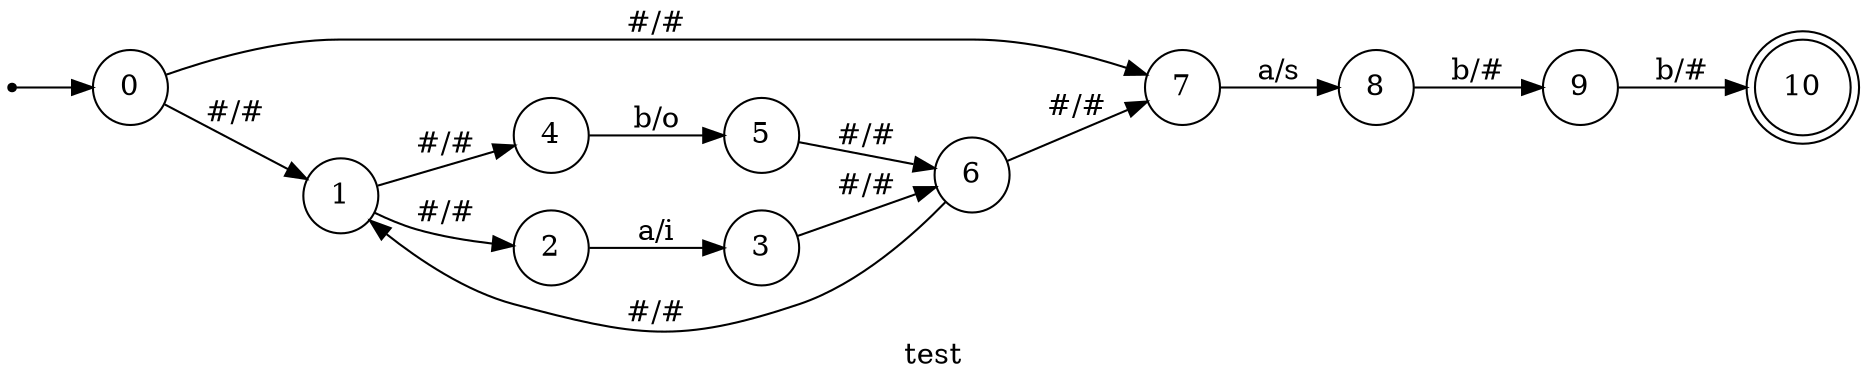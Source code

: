 digraph G {
	rankdir=LR;
	label="test"
	init0 [shape=point];
	init0 -> 0;
	0 [shape=circle]
	0 -> 7 [label="#/#"]
	0 -> 1 [label="#/#"]
	1 [shape=circle]
	1 -> 4 [label="#/#"]
	1 -> 2 [label="#/#"]
	10 [shape=doublecircle]
	2 [shape=circle]
	2 -> 3 [label="a/i"]
	3 [shape=circle]
	3 -> 6 [label="#/#"]
	4 [shape=circle]
	4 -> 5 [label="b/o"]
	5 [shape=circle]
	5 -> 6 [label="#/#"]
	6 [shape=circle]
	6 -> 7 [label="#/#"]
	6 -> 1 [label="#/#"]
	7 [shape=circle]
	7 -> 8 [label="a/s"]
	8 [shape=circle]
	8 -> 9 [label="b/#"]
	9 [shape=circle]
	9 -> 10 [label="b/#"]
}
